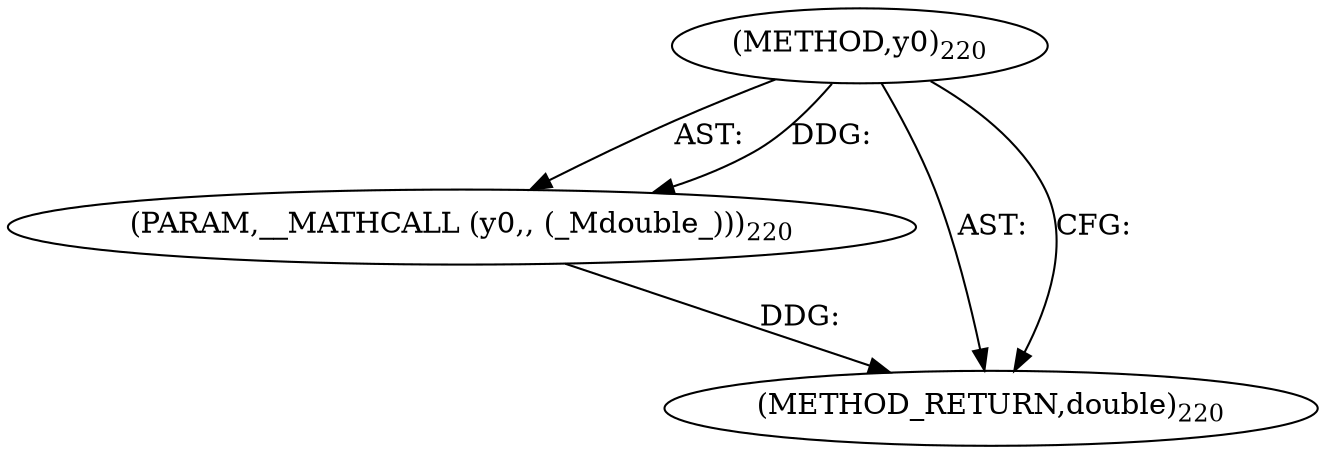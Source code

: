 digraph "y0" {  
"6352" [label = <(METHOD,y0)<SUB>220</SUB>> ]
"6353" [label = <(PARAM,__MATHCALL (y0,, (_Mdouble_)))<SUB>220</SUB>> ]
"6354" [label = <(METHOD_RETURN,double)<SUB>220</SUB>> ]
  "6352" -> "6353"  [ label = "AST: "] 
  "6352" -> "6354"  [ label = "AST: "] 
  "6352" -> "6354"  [ label = "CFG: "] 
  "6353" -> "6354"  [ label = "DDG: "] 
  "6352" -> "6353"  [ label = "DDG: "] 
}

